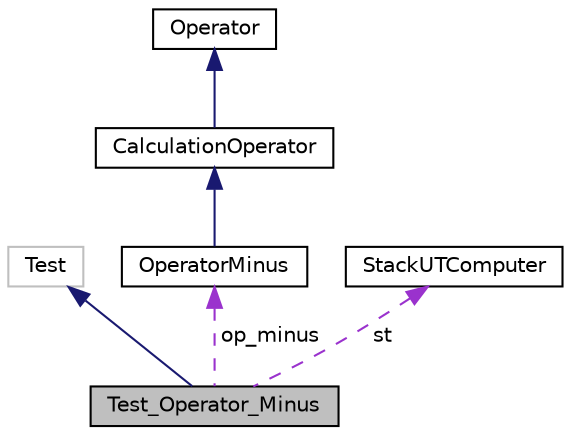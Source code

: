 digraph "Test_Operator_Minus"
{
  edge [fontname="Helvetica",fontsize="10",labelfontname="Helvetica",labelfontsize="10"];
  node [fontname="Helvetica",fontsize="10",shape=record];
  Node1 [label="Test_Operator_Minus",height=0.2,width=0.4,color="black", fillcolor="grey75", style="filled", fontcolor="black"];
  Node2 -> Node1 [dir="back",color="midnightblue",fontsize="10",style="solid",fontname="Helvetica"];
  Node2 [label="Test",height=0.2,width=0.4,color="grey75", fillcolor="white", style="filled"];
  Node3 -> Node1 [dir="back",color="darkorchid3",fontsize="10",style="dashed",label=" op_minus" ,fontname="Helvetica"];
  Node3 [label="OperatorMinus",height=0.2,width=0.4,color="black", fillcolor="white", style="filled",URL="$class_operator_minus.html"];
  Node4 -> Node3 [dir="back",color="midnightblue",fontsize="10",style="solid",fontname="Helvetica"];
  Node4 [label="CalculationOperator",height=0.2,width=0.4,color="black", fillcolor="white", style="filled",URL="$class_calculation_operator.html"];
  Node5 -> Node4 [dir="back",color="midnightblue",fontsize="10",style="solid",fontname="Helvetica"];
  Node5 [label="Operator",height=0.2,width=0.4,color="black", fillcolor="white", style="filled",URL="$class_operator.html"];
  Node6 -> Node1 [dir="back",color="darkorchid3",fontsize="10",style="dashed",label=" st" ,fontname="Helvetica"];
  Node6 [label="StackUTComputer",height=0.2,width=0.4,color="black", fillcolor="white", style="filled",URL="$class_stack_u_t_computer.html"];
}
